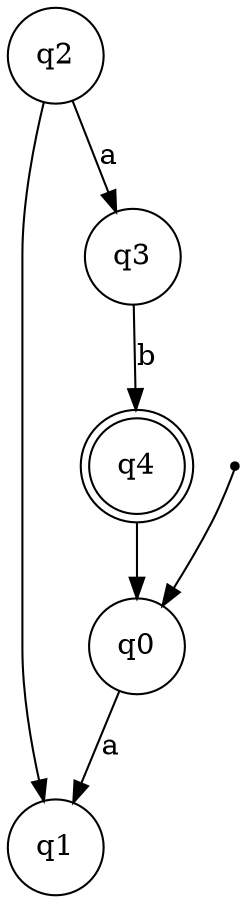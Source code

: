 digraph{
	node [shape = doublecircle]; q4;
	node [shape = point]; initial;
	node [shape = circle];
	initial->q0
	q0->q1[label="a"]; 	q2->q1[label=""]; q2->q3[label="a"];
	q3->q4[label="b"]; 	q4->q0[label=""]; }